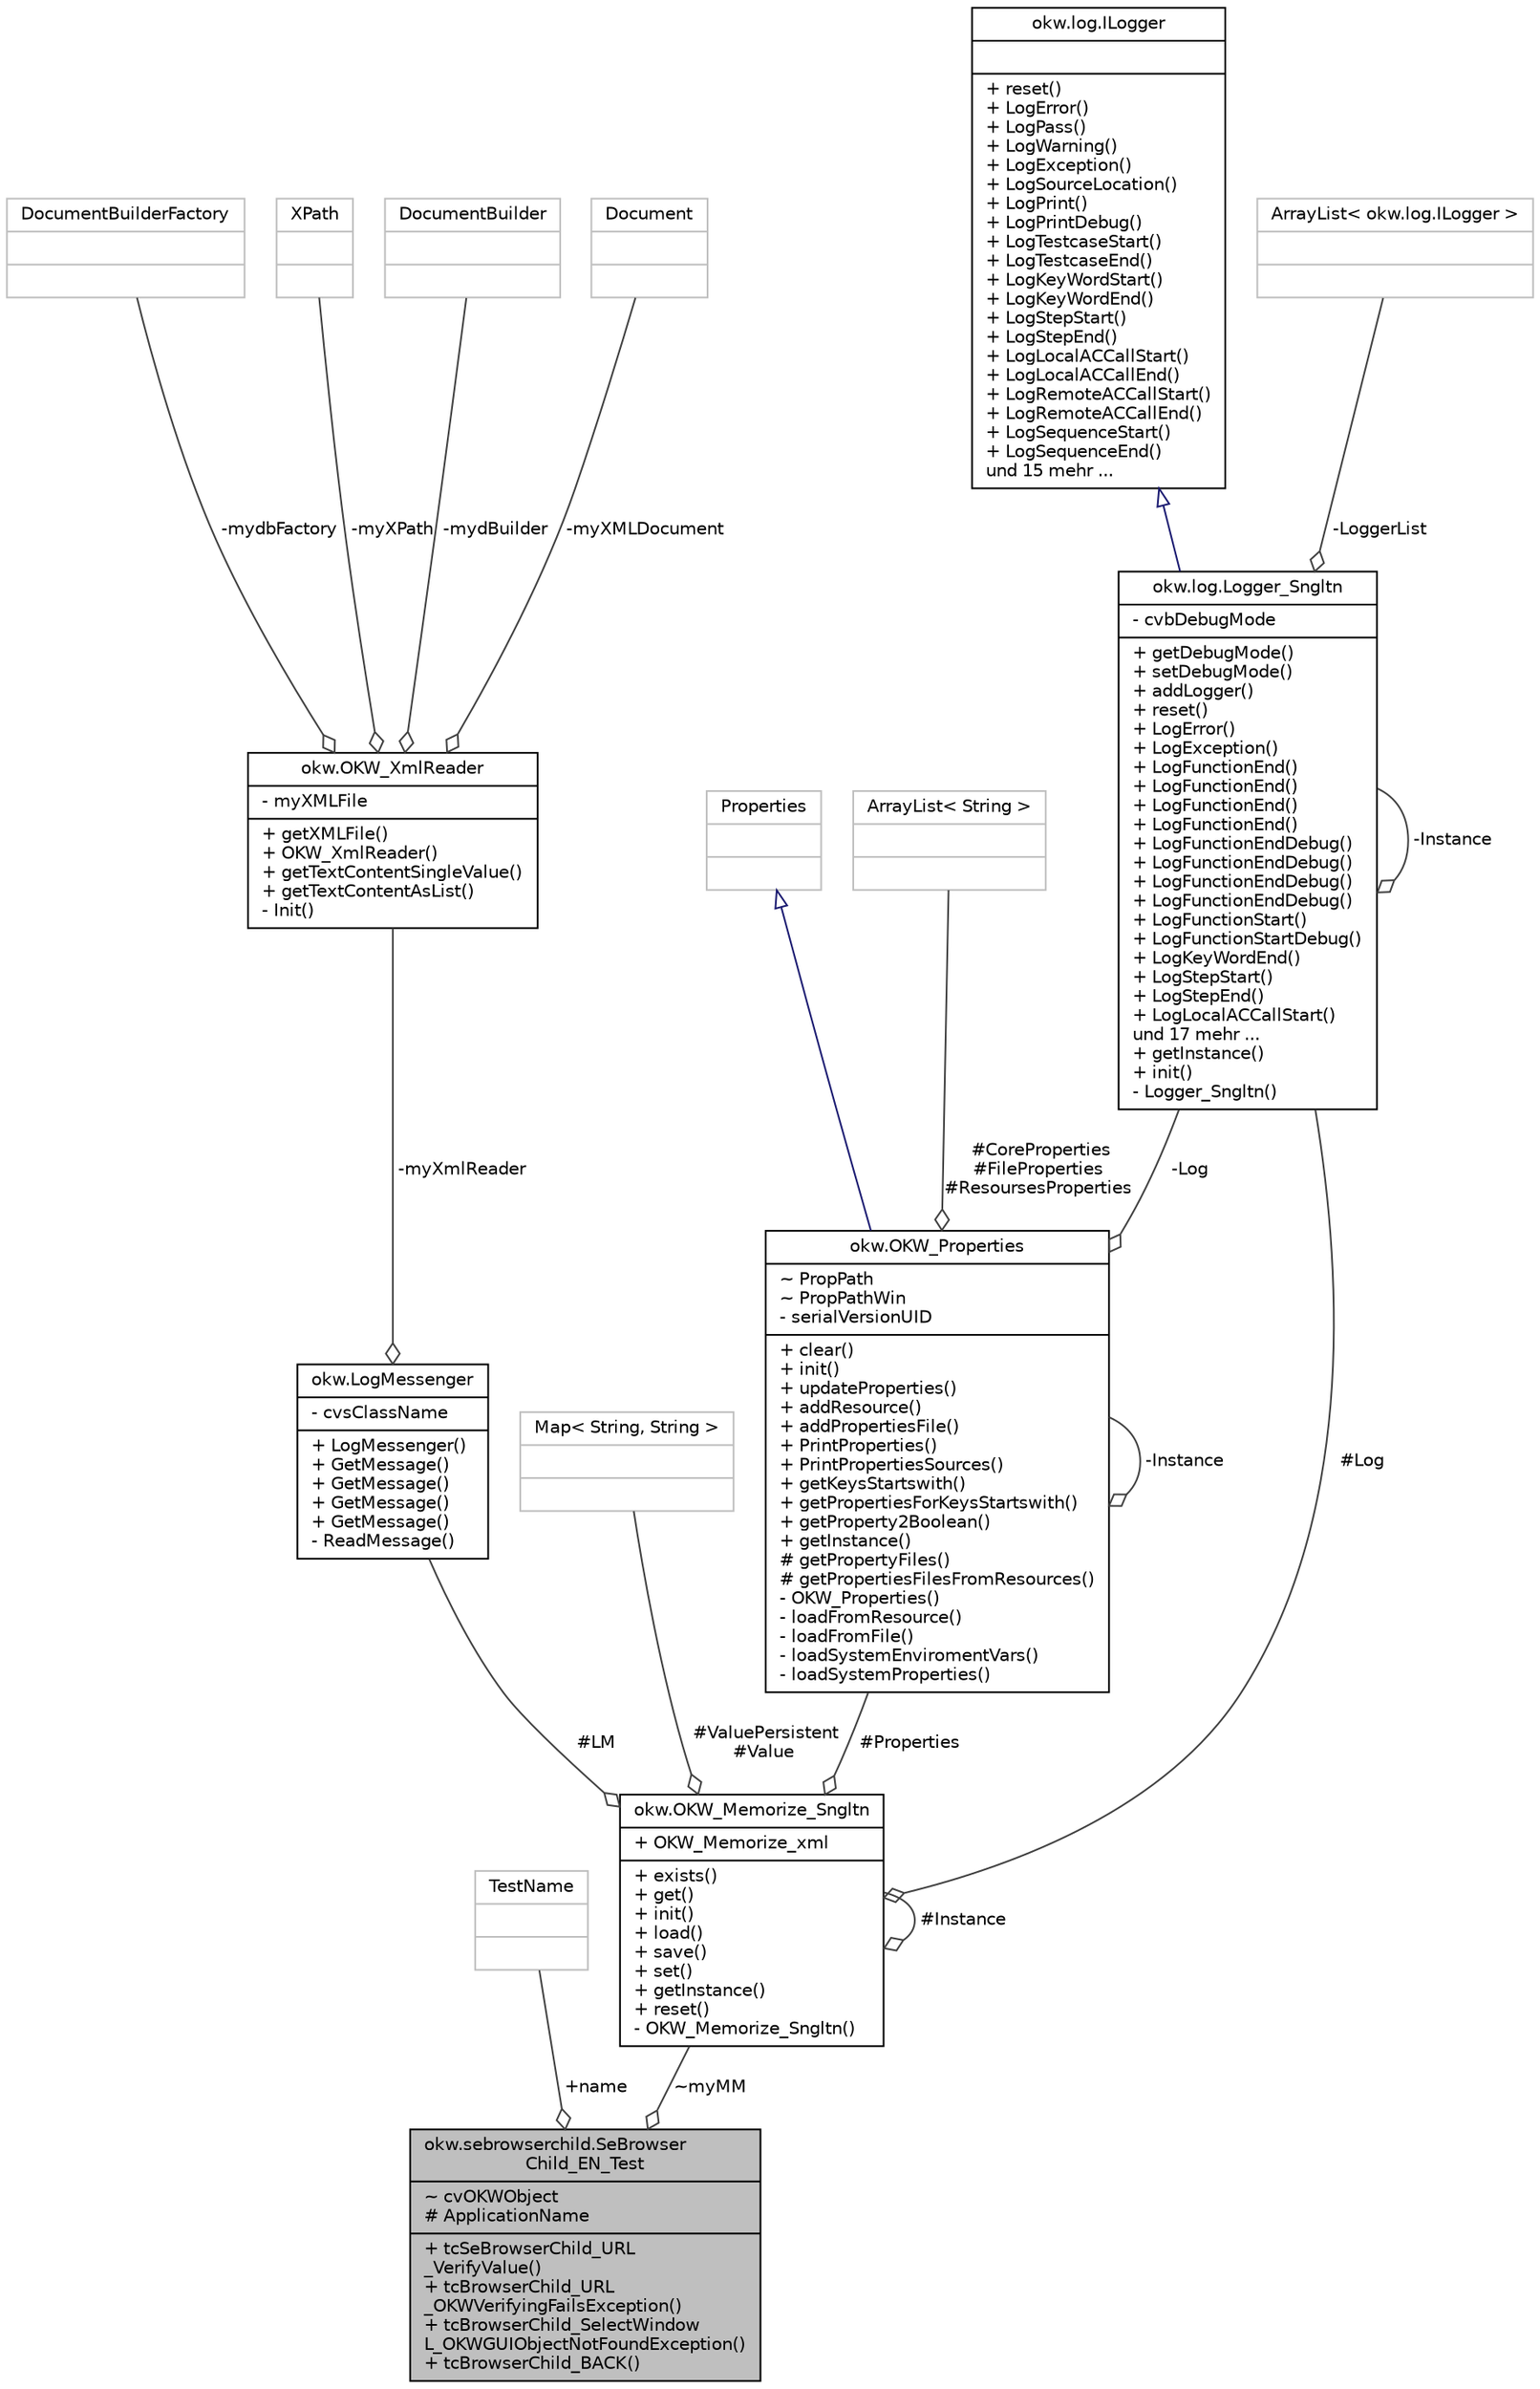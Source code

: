 digraph "okw.sebrowserchild.SeBrowserChild_EN_Test"
{
 // INTERACTIVE_SVG=YES
 // LATEX_PDF_SIZE
  edge [fontname="Helvetica",fontsize="10",labelfontname="Helvetica",labelfontsize="10"];
  node [fontname="Helvetica",fontsize="10",shape=record];
  Node1 [label="{okw.sebrowserchild.SeBrowser\lChild_EN_Test\n|~ cvOKWObject\l# ApplicationName\l|+ tcSeBrowserChild_URL\l_VerifyValue()\l+ tcBrowserChild_URL\l_OKWVerifyingFailsException()\l+ tcBrowserChild_SelectWindow\lL_OKWGUIObjectNotFoundException()\l+ tcBrowserChild_BACK()\l}",height=0.2,width=0.4,color="black", fillcolor="grey75", style="filled", fontcolor="black",tooltip=" "];
  Node2 -> Node1 [color="grey25",fontsize="10",style="solid",label=" +name" ,arrowhead="odiamond",fontname="Helvetica"];
  Node2 [label="{TestName\n||}",height=0.2,width=0.4,color="grey75", fillcolor="white", style="filled",tooltip=" "];
  Node3 -> Node1 [color="grey25",fontsize="10",style="solid",label=" ~myMM" ,arrowhead="odiamond",fontname="Helvetica"];
  Node3 [label="{okw.OKW_Memorize_Sngltn\n|+ OKW_Memorize_xml\l|+ exists()\l+ get()\l+ init()\l+ load()\l+ save()\l+ set()\l+ getInstance()\l+ reset()\l- OKW_Memorize_Sngltn()\l}",height=0.2,width=0.4,color="black", fillcolor="white", style="filled",URL="$classokw_1_1_o_k_w___memorize___sngltn.html",tooltip="OKW_Memorize ist die Speicher-Klasse hinter den Merke*-Schlüsselwörter."];
  Node4 -> Node3 [color="grey25",fontsize="10",style="solid",label=" #LM" ,arrowhead="odiamond",fontname="Helvetica"];
  Node4 [label="{okw.LogMessenger\n|- cvsClassName\l|+ LogMessenger()\l+ GetMessage()\l+ GetMessage()\l+ GetMessage()\l+ GetMessage()\l- ReadMessage()\l}",height=0.2,width=0.4,color="black", fillcolor="white", style="filled",URL="$classokw_1_1_log_messenger.html",tooltip="LogMessenger liest Log-Meldungen sprachspezifisch für die im Konstruktor gegeben Klasse aus der Zugeh..."];
  Node5 -> Node4 [color="grey25",fontsize="10",style="solid",label=" -myXmlReader" ,arrowhead="odiamond",fontname="Helvetica"];
  Node5 [label="{okw.OKW_XmlReader\n|- myXMLFile\l|+ getXMLFile()\l+ OKW_XmlReader()\l+ getTextContentSingleValue()\l+ getTextContentAsList()\l- Init()\l}",height=0.2,width=0.4,color="black", fillcolor="white", style="filled",URL="$classokw_1_1_o_k_w___xml_reader.html",tooltip=" "];
  Node6 -> Node5 [color="grey25",fontsize="10",style="solid",label=" -mydbFactory" ,arrowhead="odiamond",fontname="Helvetica"];
  Node6 [label="{DocumentBuilderFactory\n||}",height=0.2,width=0.4,color="grey75", fillcolor="white", style="filled",tooltip=" "];
  Node7 -> Node5 [color="grey25",fontsize="10",style="solid",label=" -myXPath" ,arrowhead="odiamond",fontname="Helvetica"];
  Node7 [label="{XPath\n||}",height=0.2,width=0.4,color="grey75", fillcolor="white", style="filled",tooltip=" "];
  Node8 -> Node5 [color="grey25",fontsize="10",style="solid",label=" -mydBuilder" ,arrowhead="odiamond",fontname="Helvetica"];
  Node8 [label="{DocumentBuilder\n||}",height=0.2,width=0.4,color="grey75", fillcolor="white", style="filled",tooltip=" "];
  Node9 -> Node5 [color="grey25",fontsize="10",style="solid",label=" -myXMLDocument" ,arrowhead="odiamond",fontname="Helvetica"];
  Node9 [label="{Document\n||}",height=0.2,width=0.4,color="grey75", fillcolor="white", style="filled",tooltip=" "];
  Node10 -> Node3 [color="grey25",fontsize="10",style="solid",label=" #ValuePersistent\n#Value" ,arrowhead="odiamond",fontname="Helvetica"];
  Node10 [label="{Map\< String, String \>\n||}",height=0.2,width=0.4,color="grey75", fillcolor="white", style="filled",tooltip=" "];
  Node3 -> Node3 [color="grey25",fontsize="10",style="solid",label=" #Instance" ,arrowhead="odiamond",fontname="Helvetica"];
  Node11 -> Node3 [color="grey25",fontsize="10",style="solid",label=" #Properties" ,arrowhead="odiamond",fontname="Helvetica"];
  Node11 [label="{okw.OKW_Properties\n|~ PropPath\l~ PropPathWin\l- serialVersionUID\l|+ clear()\l+ init()\l+ updateProperties()\l+ addResource()\l+ addPropertiesFile()\l+ PrintProperties()\l+ PrintPropertiesSources()\l+ getKeysStartswith()\l+ getPropertiesForKeysStartswith()\l+ getProperty2Boolean()\l+ getInstance()\l# getPropertyFiles()\l# getPropertiesFilesFromResources()\l- OKW_Properties()\l- loadFromResource()\l- loadFromFile()\l- loadSystemEnviromentVars()\l- loadSystemProperties()\l}",height=0.2,width=0.4,color="black", fillcolor="white", style="filled",URL="$classokw_1_1_o_k_w___properties.html",tooltip="Reihenfolge der Resourcen-\"Beladung\"."];
  Node12 -> Node11 [dir="back",color="midnightblue",fontsize="10",style="solid",arrowtail="onormal",fontname="Helvetica"];
  Node12 [label="{Properties\n||}",height=0.2,width=0.4,color="grey75", fillcolor="white", style="filled",tooltip=" "];
  Node13 -> Node11 [color="grey25",fontsize="10",style="solid",label=" #CoreProperties\n#FileProperties\n#ResoursesProperties" ,arrowhead="odiamond",fontname="Helvetica"];
  Node13 [label="{ArrayList\< String \>\n||}",height=0.2,width=0.4,color="grey75", fillcolor="white", style="filled",tooltip=" "];
  Node14 -> Node11 [color="grey25",fontsize="10",style="solid",label=" -Log" ,arrowhead="odiamond",fontname="Helvetica"];
  Node14 [label="{okw.log.Logger_Sngltn\n|- cvbDebugMode\l|+ getDebugMode()\l+ setDebugMode()\l+ addLogger()\l+ reset()\l+ LogError()\l+ LogException()\l+ LogFunctionEnd()\l+ LogFunctionEnd()\l+ LogFunctionEnd()\l+ LogFunctionEnd()\l+ LogFunctionEndDebug()\l+ LogFunctionEndDebug()\l+ LogFunctionEndDebug()\l+ LogFunctionEndDebug()\l+ LogFunctionStart()\l+ LogFunctionStartDebug()\l+ LogKeyWordEnd()\l+ LogStepStart()\l+ LogStepEnd()\l+ LogLocalACCallStart()\lund 17 mehr ...\l+ getInstance()\l+ init()\l- Logger_Sngltn()\l}",height=0.2,width=0.4,color="black", fillcolor="white", style="filled",URL="$classokw_1_1log_1_1_logger___sngltn.html",tooltip=" "];
  Node15 -> Node14 [dir="back",color="midnightblue",fontsize="10",style="solid",arrowtail="onormal",fontname="Helvetica"];
  Node15 [label="{okw.log.ILogger\n||+ reset()\l+ LogError()\l+ LogPass()\l+ LogWarning()\l+ LogException()\l+ LogSourceLocation()\l+ LogPrint()\l+ LogPrintDebug()\l+ LogTestcaseStart()\l+ LogTestcaseEnd()\l+ LogKeyWordStart()\l+ LogKeyWordEnd()\l+ LogStepStart()\l+ LogStepEnd()\l+ LogLocalACCallStart()\l+ LogLocalACCallEnd()\l+ LogRemoteACCallStart()\l+ LogRemoteACCallEnd()\l+ LogSequenceStart()\l+ LogSequenceEnd()\lund 15 mehr ...\l}",height=0.2,width=0.4,color="black", fillcolor="white", style="filled",URL="$interfaceokw_1_1log_1_1_i_logger.html",tooltip="Debug Logs are not a part of Interface."];
  Node16 -> Node14 [color="grey25",fontsize="10",style="solid",label=" -LoggerList" ,arrowhead="odiamond",fontname="Helvetica"];
  Node16 [label="{ArrayList\< okw.log.ILogger \>\n||}",height=0.2,width=0.4,color="grey75", fillcolor="white", style="filled",tooltip=" "];
  Node14 -> Node14 [color="grey25",fontsize="10",style="solid",label=" -Instance" ,arrowhead="odiamond",fontname="Helvetica"];
  Node11 -> Node11 [color="grey25",fontsize="10",style="solid",label=" -Instance" ,arrowhead="odiamond",fontname="Helvetica"];
  Node14 -> Node3 [color="grey25",fontsize="10",style="solid",label=" #Log" ,arrowhead="odiamond",fontname="Helvetica"];
}
